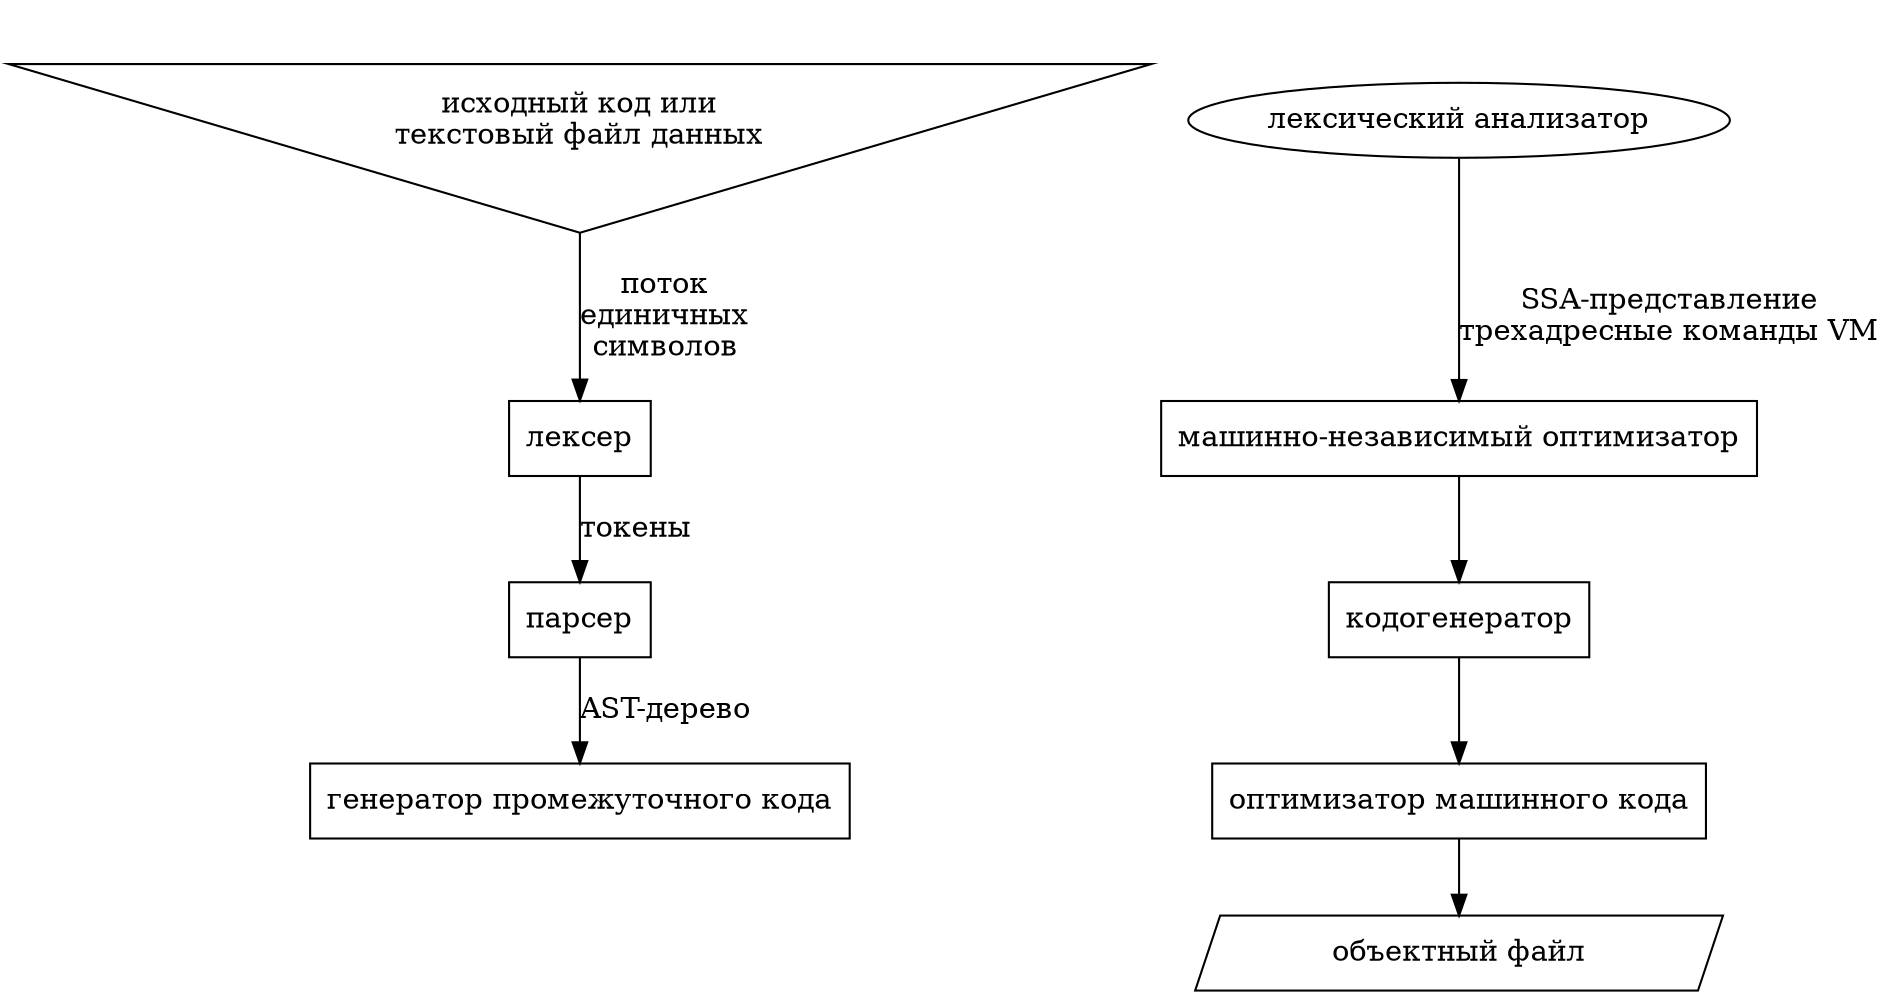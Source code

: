 
digraph X {

subgraph "лексический анализатор" {
label="лексический анализатор";

"исходный код или\nтекстовый файл данных" [shape=invtriangle];
"лексер" [shape=box];
"парсер" [shape=box];
"генератор промежуточного кода" [shape=box];

"исходный код или\nтекстовый файл данных" -> "лексер"
[label="поток\nединичных\nсимволов"];
 "лексер" -> "парсер" [label="токены"];
 "парсер" -> "генератор промежуточного кода" [label="AST-дерево"];
}

subgraph "LLVM" {
"машинно-независимый оптимизатор" [shape=box];
"кодогенератор" [shape=box];
"оптимизатор машинного кода" [shape=box];
"объектный файл" [shape=polygon,sides=4,skew=.1];

 "лексический анализатор" -> "машинно-независимый оптимизатор"
 [label="SSA-представление\nтрехадресные команды VM"];
 "машинно-независимый оптимизатор" -> "кодогенератор";
 "кодогенератор" -> "оптимизатор машинного кода";
 "оптимизатор машинного кода" -> "объектный файл";
}

}